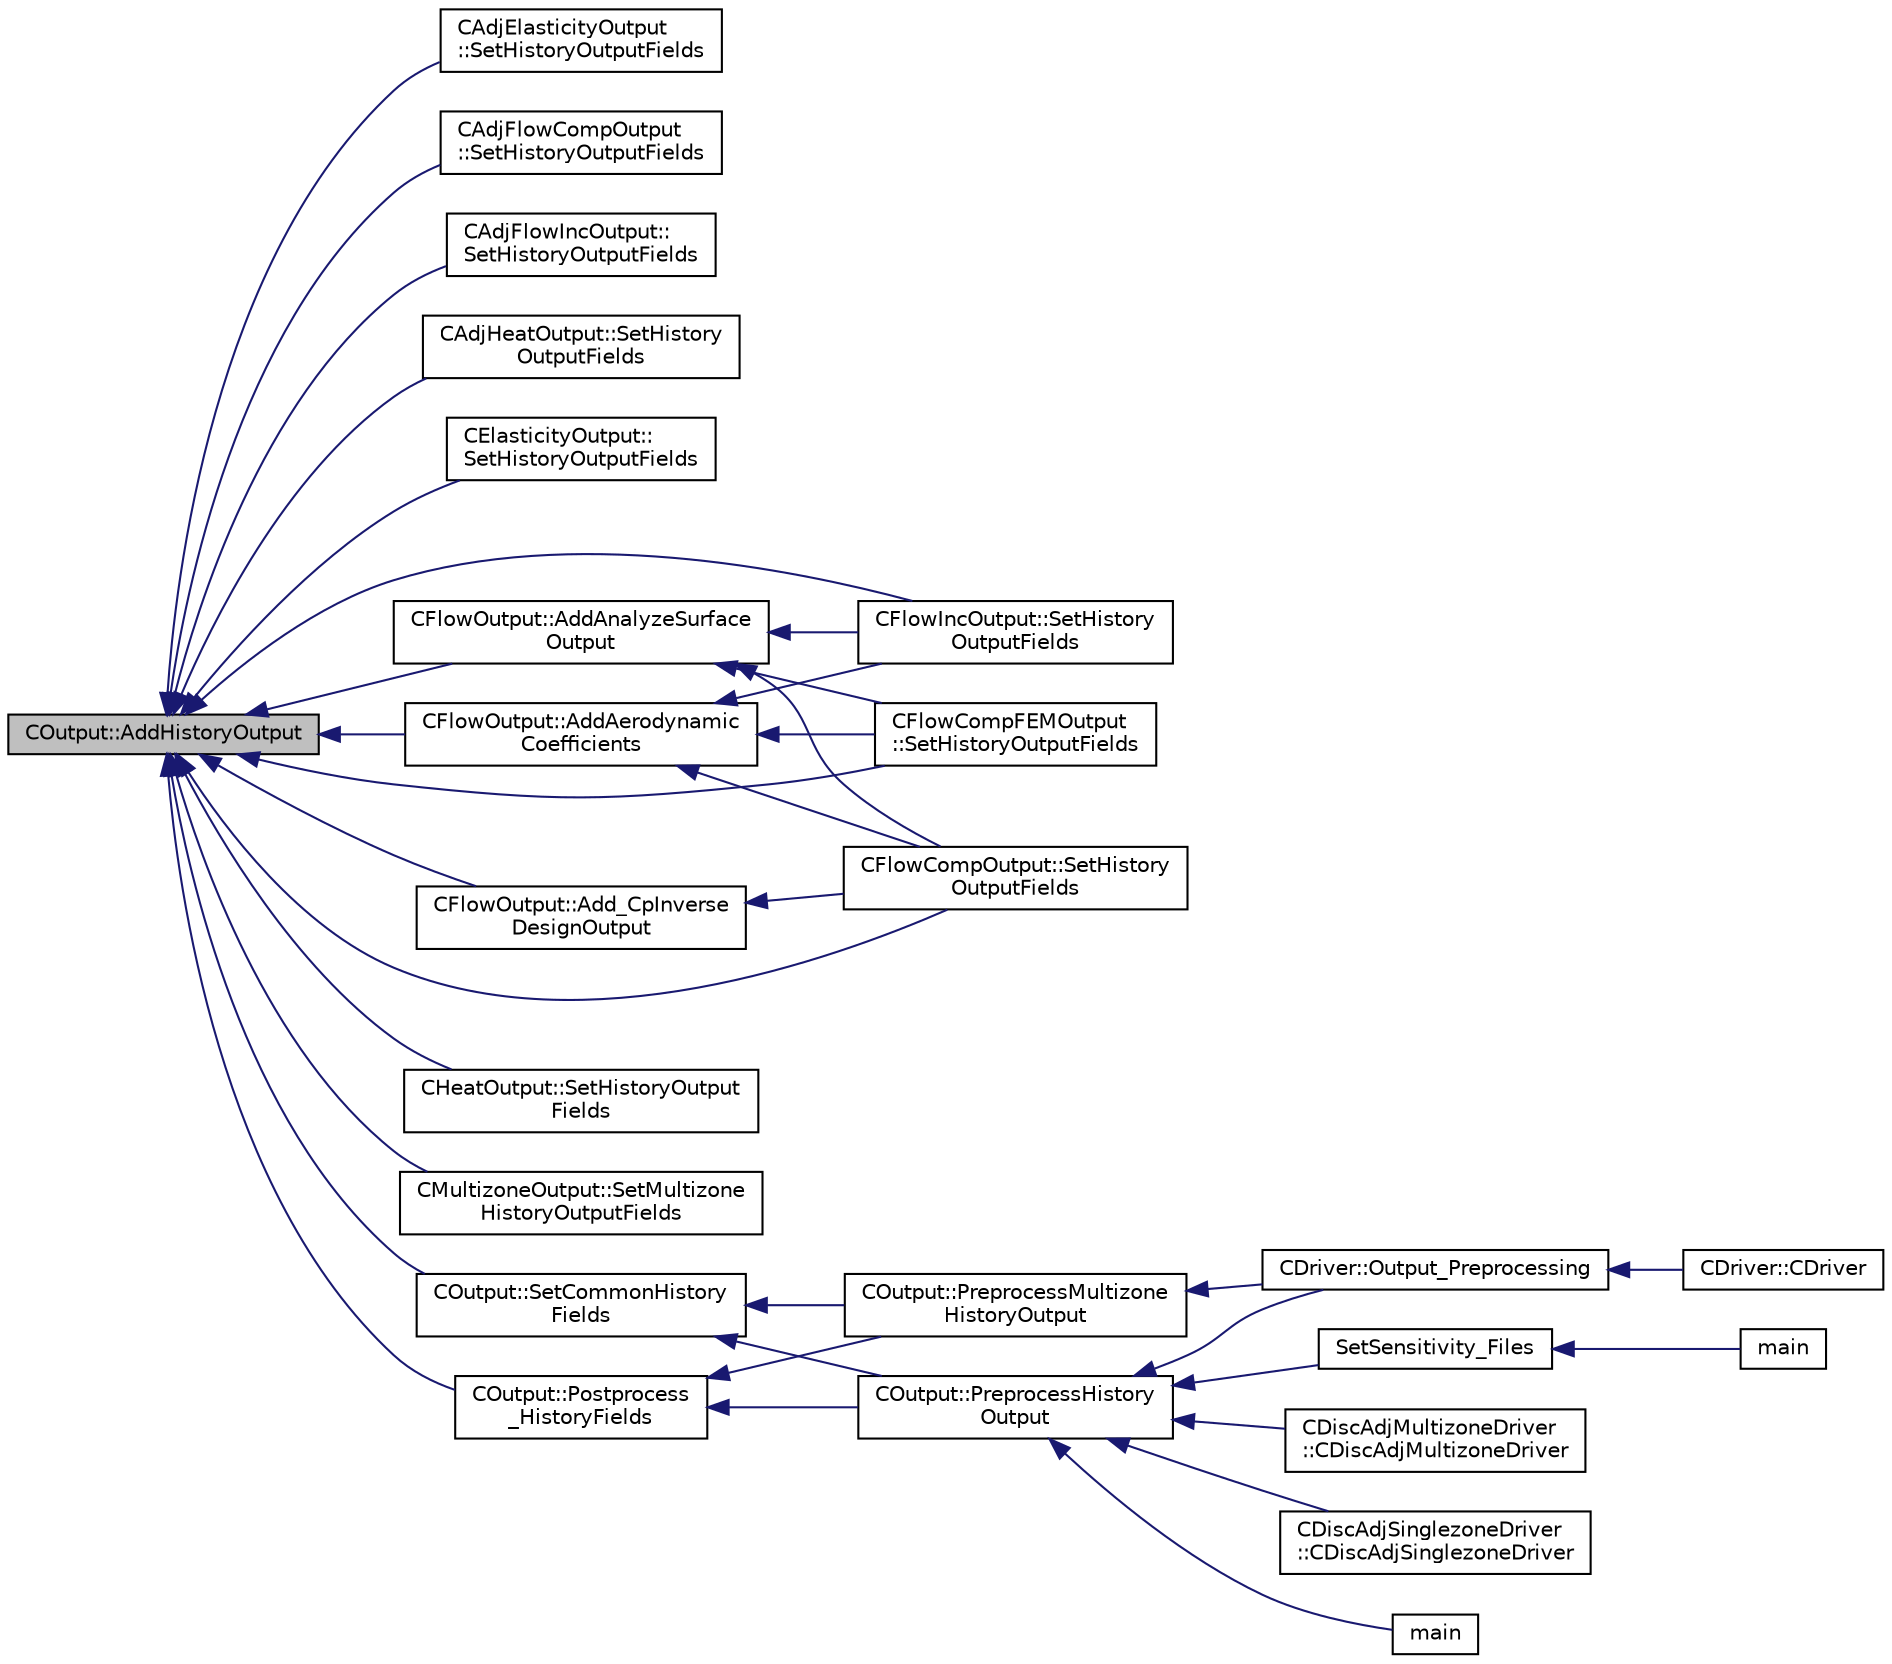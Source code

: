 digraph "COutput::AddHistoryOutput"
{
  edge [fontname="Helvetica",fontsize="10",labelfontname="Helvetica",labelfontsize="10"];
  node [fontname="Helvetica",fontsize="10",shape=record];
  rankdir="LR";
  Node33 [label="COutput::AddHistoryOutput",height=0.2,width=0.4,color="black", fillcolor="grey75", style="filled", fontcolor="black"];
  Node33 -> Node34 [dir="back",color="midnightblue",fontsize="10",style="solid",fontname="Helvetica"];
  Node34 [label="CAdjElasticityOutput\l::SetHistoryOutputFields",height=0.2,width=0.4,color="black", fillcolor="white", style="filled",URL="$class_c_adj_elasticity_output.html#a65fa2d08a076f95be3bf6ac3844fd0e2",tooltip="Set the available history output fields. "];
  Node33 -> Node35 [dir="back",color="midnightblue",fontsize="10",style="solid",fontname="Helvetica"];
  Node35 [label="CAdjFlowCompOutput\l::SetHistoryOutputFields",height=0.2,width=0.4,color="black", fillcolor="white", style="filled",URL="$class_c_adj_flow_comp_output.html#a26b22af6b35a46931cd6eade4dd9d8ec",tooltip="Set the available history output fields. "];
  Node33 -> Node36 [dir="back",color="midnightblue",fontsize="10",style="solid",fontname="Helvetica"];
  Node36 [label="CAdjFlowIncOutput::\lSetHistoryOutputFields",height=0.2,width=0.4,color="black", fillcolor="white", style="filled",URL="$class_c_adj_flow_inc_output.html#ade7ecb21141ada7f6c3a1ad28c0786af",tooltip="Set the available history output fields. "];
  Node33 -> Node37 [dir="back",color="midnightblue",fontsize="10",style="solid",fontname="Helvetica"];
  Node37 [label="CAdjHeatOutput::SetHistory\lOutputFields",height=0.2,width=0.4,color="black", fillcolor="white", style="filled",URL="$class_c_adj_heat_output.html#af4945dc1a3e8b42f4631e1868adf0309",tooltip="Set the available history output fields. "];
  Node33 -> Node38 [dir="back",color="midnightblue",fontsize="10",style="solid",fontname="Helvetica"];
  Node38 [label="CElasticityOutput::\lSetHistoryOutputFields",height=0.2,width=0.4,color="black", fillcolor="white", style="filled",URL="$class_c_elasticity_output.html#a1a77df37022eb5389f3e1f817897e568",tooltip="Set the available history output fields. "];
  Node33 -> Node39 [dir="back",color="midnightblue",fontsize="10",style="solid",fontname="Helvetica"];
  Node39 [label="CFlowCompFEMOutput\l::SetHistoryOutputFields",height=0.2,width=0.4,color="black", fillcolor="white", style="filled",URL="$class_c_flow_comp_f_e_m_output.html#aa4f39ac53973d19c0ef77c62c4fb3c29",tooltip="Set the available history output fields. "];
  Node33 -> Node40 [dir="back",color="midnightblue",fontsize="10",style="solid",fontname="Helvetica"];
  Node40 [label="CFlowCompOutput::SetHistory\lOutputFields",height=0.2,width=0.4,color="black", fillcolor="white", style="filled",URL="$class_c_flow_comp_output.html#a8b41f117a187a481a89f3dca1841a691",tooltip="Set the available history output fields. "];
  Node33 -> Node41 [dir="back",color="midnightblue",fontsize="10",style="solid",fontname="Helvetica"];
  Node41 [label="CFlowIncOutput::SetHistory\lOutputFields",height=0.2,width=0.4,color="black", fillcolor="white", style="filled",URL="$class_c_flow_inc_output.html#a771011c35b0c004348eab0e60e9ff0a5",tooltip="Set the available history output fields. "];
  Node33 -> Node42 [dir="back",color="midnightblue",fontsize="10",style="solid",fontname="Helvetica"];
  Node42 [label="CFlowOutput::AddAnalyzeSurface\lOutput",height=0.2,width=0.4,color="black", fillcolor="white", style="filled",URL="$class_c_flow_output.html#aee57cb7a70d01246f3872bad92eb7570",tooltip="Add flow surface output fields. "];
  Node42 -> Node39 [dir="back",color="midnightblue",fontsize="10",style="solid",fontname="Helvetica"];
  Node42 -> Node40 [dir="back",color="midnightblue",fontsize="10",style="solid",fontname="Helvetica"];
  Node42 -> Node41 [dir="back",color="midnightblue",fontsize="10",style="solid",fontname="Helvetica"];
  Node33 -> Node43 [dir="back",color="midnightblue",fontsize="10",style="solid",fontname="Helvetica"];
  Node43 [label="CFlowOutput::AddAerodynamic\lCoefficients",height=0.2,width=0.4,color="black", fillcolor="white", style="filled",URL="$class_c_flow_output.html#a05a38079541cd9fa0b71b2841d7326d0",tooltip="Add aerodynamic coefficients as output fields. "];
  Node43 -> Node39 [dir="back",color="midnightblue",fontsize="10",style="solid",fontname="Helvetica"];
  Node43 -> Node40 [dir="back",color="midnightblue",fontsize="10",style="solid",fontname="Helvetica"];
  Node43 -> Node41 [dir="back",color="midnightblue",fontsize="10",style="solid",fontname="Helvetica"];
  Node33 -> Node44 [dir="back",color="midnightblue",fontsize="10",style="solid",fontname="Helvetica"];
  Node44 [label="CFlowOutput::Add_CpInverse\lDesignOutput",height=0.2,width=0.4,color="black", fillcolor="white", style="filled",URL="$class_c_flow_output.html#ae255315de1af15cfcef38f5861738ee1",tooltip="Add CP inverse design output as history fields. "];
  Node44 -> Node40 [dir="back",color="midnightblue",fontsize="10",style="solid",fontname="Helvetica"];
  Node33 -> Node45 [dir="back",color="midnightblue",fontsize="10",style="solid",fontname="Helvetica"];
  Node45 [label="CHeatOutput::SetHistoryOutput\lFields",height=0.2,width=0.4,color="black", fillcolor="white", style="filled",URL="$class_c_heat_output.html#a40b1807174ddaa52f0a4edad3ab7cb3d",tooltip="Set the available history output fields. "];
  Node33 -> Node46 [dir="back",color="midnightblue",fontsize="10",style="solid",fontname="Helvetica"];
  Node46 [label="CMultizoneOutput::SetMultizone\lHistoryOutputFields",height=0.2,width=0.4,color="black", fillcolor="white", style="filled",URL="$class_c_multizone_output.html#ae58d4305da1f931a00dcf5079b0c08e9",tooltip="Set the available multizone history output fields. "];
  Node33 -> Node47 [dir="back",color="midnightblue",fontsize="10",style="solid",fontname="Helvetica"];
  Node47 [label="COutput::Postprocess\l_HistoryFields",height=0.2,width=0.4,color="black", fillcolor="white", style="filled",URL="$class_c_output.html#a35804de96173151ae4377d56e2a4b6ab",tooltip="Postprocess_HistoryFields. "];
  Node47 -> Node48 [dir="back",color="midnightblue",fontsize="10",style="solid",fontname="Helvetica"];
  Node48 [label="COutput::PreprocessHistory\lOutput",height=0.2,width=0.4,color="black", fillcolor="white", style="filled",URL="$class_c_output.html#afbd232d7c9236d1415382a195f6cff4e",tooltip="Preprocess the history output by setting the history fields and opening the history file..."];
  Node48 -> Node49 [dir="back",color="midnightblue",fontsize="10",style="solid",fontname="Helvetica"];
  Node49 [label="CDiscAdjMultizoneDriver\l::CDiscAdjMultizoneDriver",height=0.2,width=0.4,color="black", fillcolor="white", style="filled",URL="$class_c_disc_adj_multizone_driver.html#a4cfdd2d2d3b7cc7a40052d13d918da2f",tooltip="Constructor of the class. "];
  Node48 -> Node50 [dir="back",color="midnightblue",fontsize="10",style="solid",fontname="Helvetica"];
  Node50 [label="CDiscAdjSinglezoneDriver\l::CDiscAdjSinglezoneDriver",height=0.2,width=0.4,color="black", fillcolor="white", style="filled",URL="$class_c_disc_adj_singlezone_driver.html#a0194e68e223aeda2e78f09cc413079ac",tooltip="Constructor of the class. "];
  Node48 -> Node51 [dir="back",color="midnightblue",fontsize="10",style="solid",fontname="Helvetica"];
  Node51 [label="CDriver::Output_Preprocessing",height=0.2,width=0.4,color="black", fillcolor="white", style="filled",URL="$class_c_driver.html#a7ca93236effb813c3af9e00688659976",tooltip="Preprocess the output container. "];
  Node51 -> Node52 [dir="back",color="midnightblue",fontsize="10",style="solid",fontname="Helvetica"];
  Node52 [label="CDriver::CDriver",height=0.2,width=0.4,color="black", fillcolor="white", style="filled",URL="$class_c_driver.html#a3fca4a013a6efa9bbb38fe78a86b5f3d",tooltip="Constructor of the class. "];
  Node48 -> Node53 [dir="back",color="midnightblue",fontsize="10",style="solid",fontname="Helvetica"];
  Node53 [label="main",height=0.2,width=0.4,color="black", fillcolor="white", style="filled",URL="$_s_u2___d_e_f_8cpp.html#a0ddf1224851353fc92bfbff6f499fa97"];
  Node48 -> Node54 [dir="back",color="midnightblue",fontsize="10",style="solid",fontname="Helvetica"];
  Node54 [label="SetSensitivity_Files",height=0.2,width=0.4,color="black", fillcolor="white", style="filled",URL="$_s_u2___d_o_t_8cpp.html#a63d4fd49ad25f4916709545fb847948c",tooltip="Write the sensitivity (including mesh sensitivity) computed with the discrete adjoint method on the s..."];
  Node54 -> Node55 [dir="back",color="midnightblue",fontsize="10",style="solid",fontname="Helvetica"];
  Node55 [label="main",height=0.2,width=0.4,color="black", fillcolor="white", style="filled",URL="$_s_u2___d_o_t_8cpp.html#a0ddf1224851353fc92bfbff6f499fa97"];
  Node47 -> Node56 [dir="back",color="midnightblue",fontsize="10",style="solid",fontname="Helvetica"];
  Node56 [label="COutput::PreprocessMultizone\lHistoryOutput",height=0.2,width=0.4,color="black", fillcolor="white", style="filled",URL="$class_c_output.html#a638e3fa3f488f610107742dda71c1b53",tooltip="Preprocess the history output by setting the history fields and opening the history file..."];
  Node56 -> Node51 [dir="back",color="midnightblue",fontsize="10",style="solid",fontname="Helvetica"];
  Node33 -> Node57 [dir="back",color="midnightblue",fontsize="10",style="solid",fontname="Helvetica"];
  Node57 [label="COutput::SetCommonHistory\lFields",height=0.2,width=0.4,color="black", fillcolor="white", style="filled",URL="$class_c_output.html#aa99ada1789e3a4dffde6f421592fdc03",tooltip="Set the history fields common for all solvers. "];
  Node57 -> Node48 [dir="back",color="midnightblue",fontsize="10",style="solid",fontname="Helvetica"];
  Node57 -> Node56 [dir="back",color="midnightblue",fontsize="10",style="solid",fontname="Helvetica"];
}
